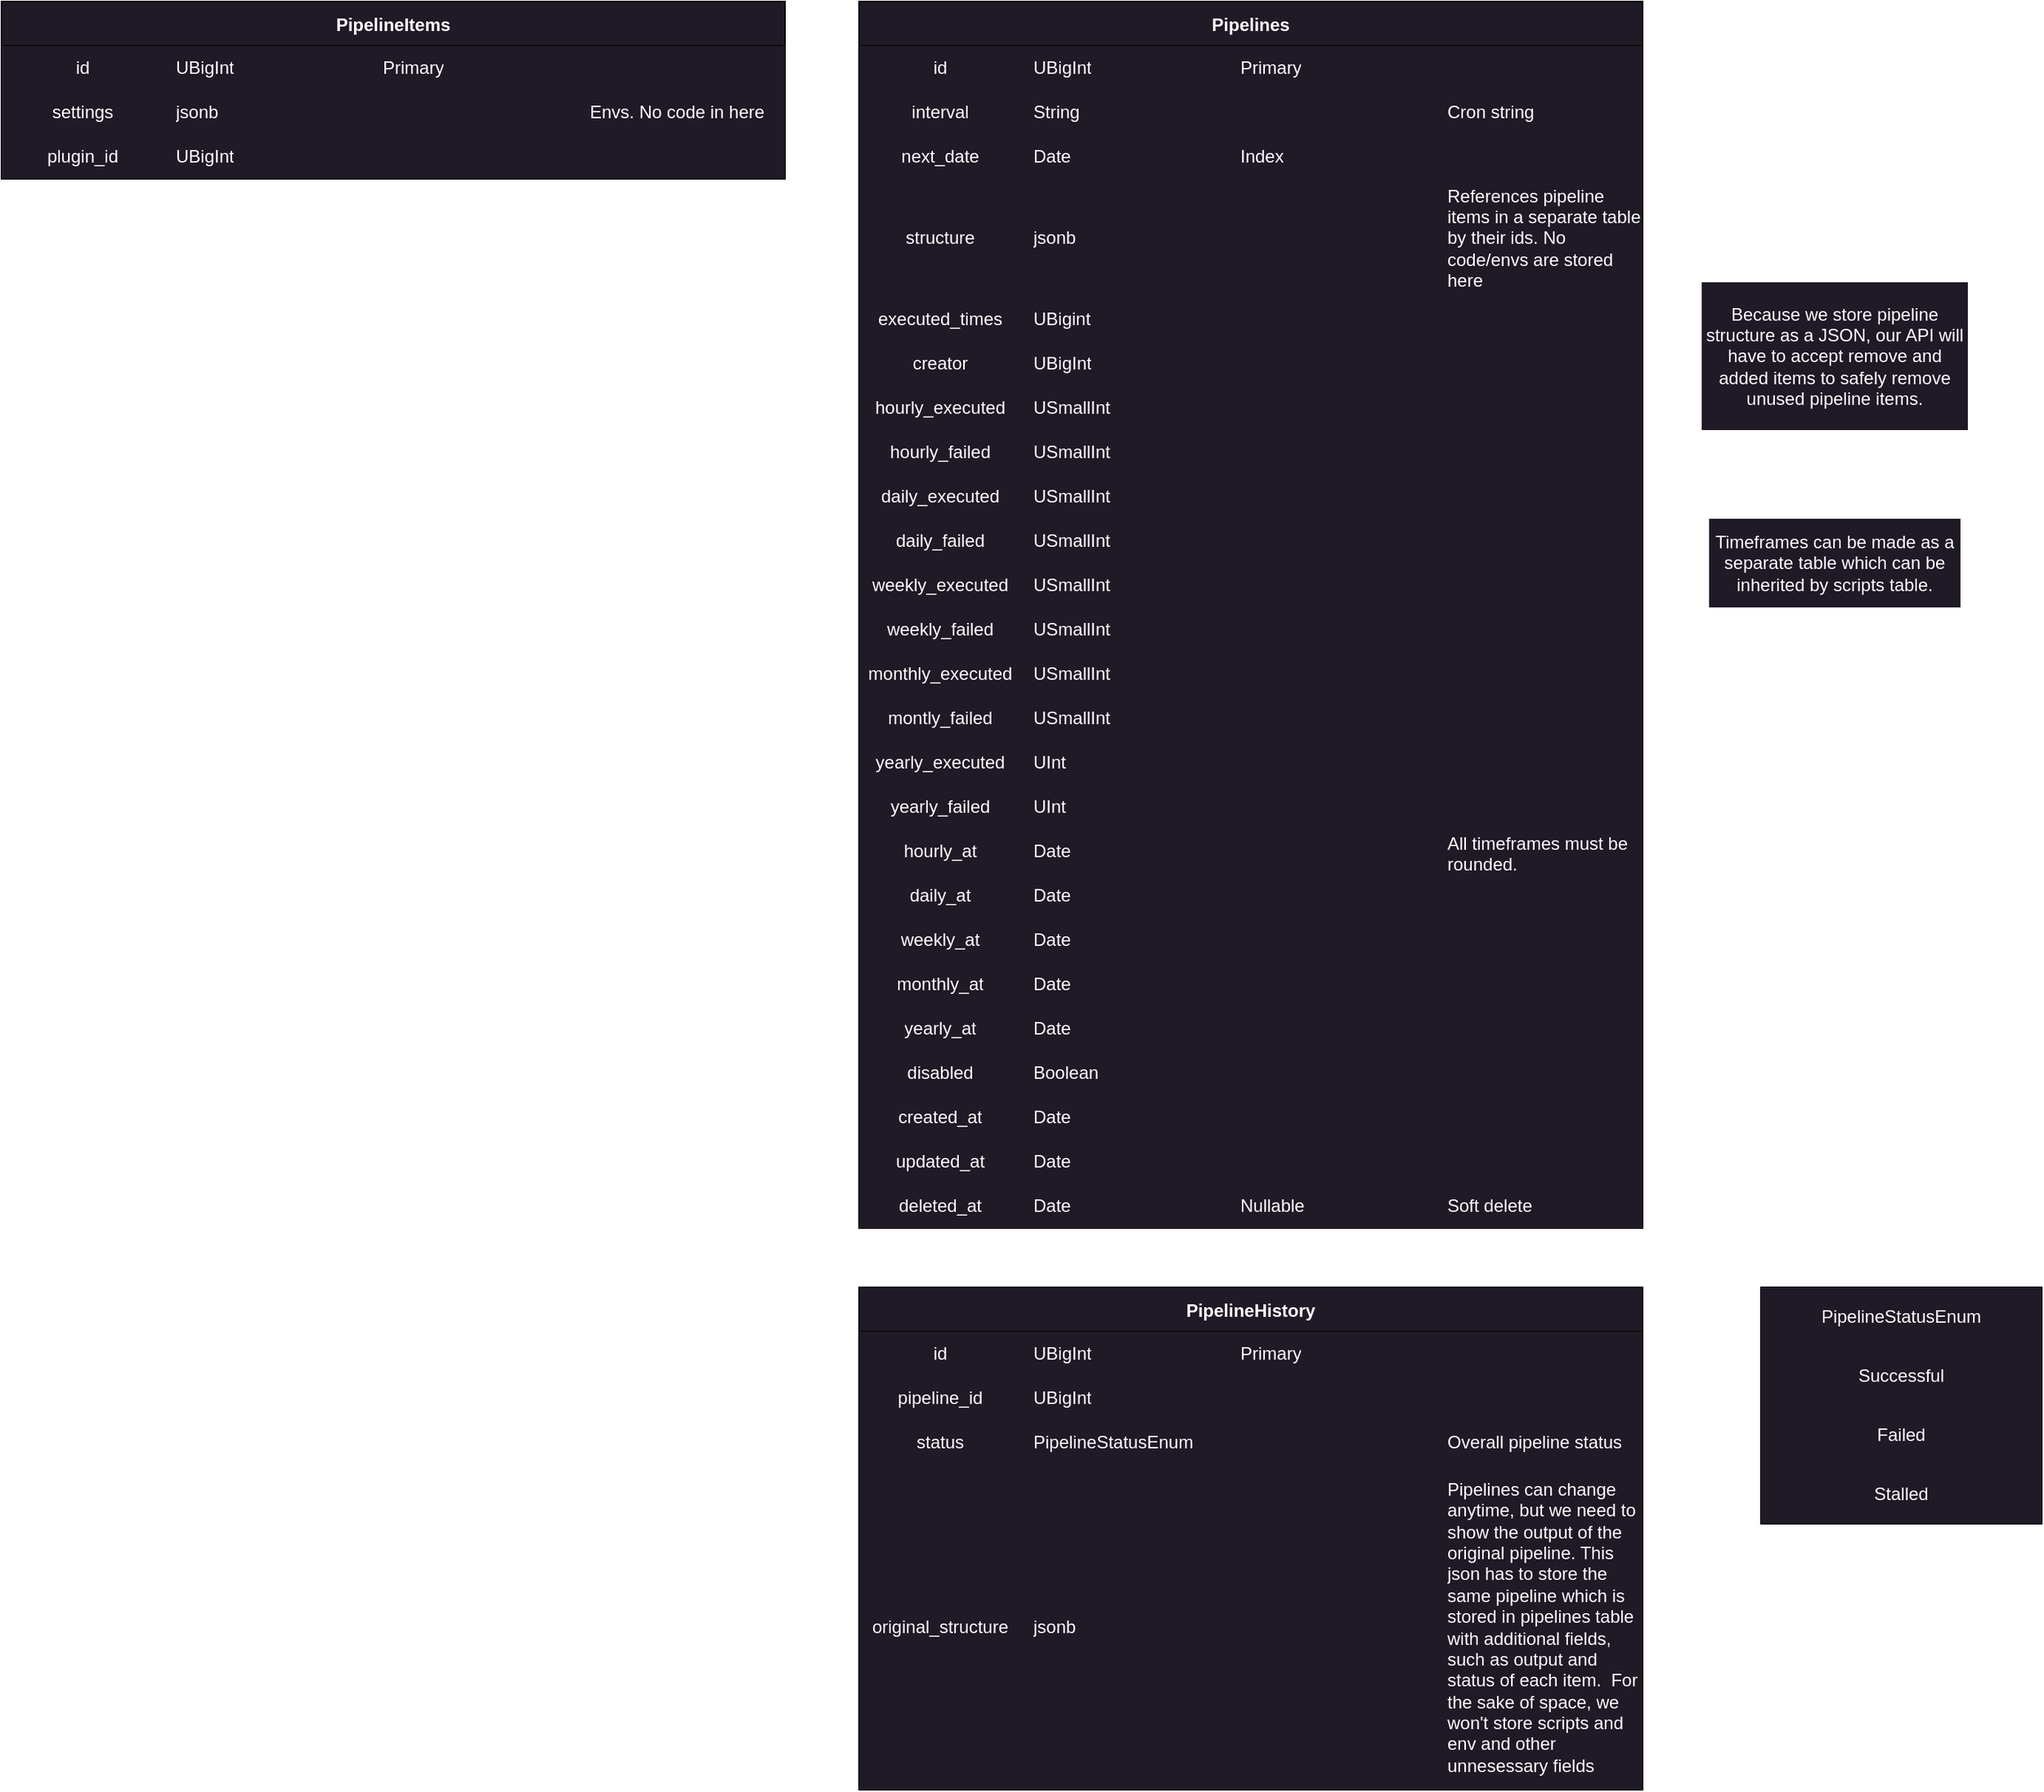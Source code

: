 <mxfile>
    <diagram id="gb0hGfb9DblNrFFPA9qU" name="Page-1">
        <mxGraphModel dx="5330" dy="6900" grid="1" gridSize="10" guides="1" tooltips="1" connect="1" arrows="1" fold="1" page="1" pageScale="1" pageWidth="850" pageHeight="1100" math="0" shadow="0">
            <root>
                <mxCell id="0"/>
                <mxCell id="1" parent="0"/>
                <mxCell id="153" value="Timeframes can be made as a separate table which can be inherited by scripts table." style="text;html=1;strokeColor=none;fillColor=#201A26;align=center;verticalAlign=middle;whiteSpace=wrap;rounded=0;fontColor=#FFFFFF;" parent="1" vertex="1">
                    <mxGeometry x="675" y="660" width="170" height="60" as="geometry"/>
                </mxCell>
                <mxCell id="202" value="Pipelines" style="shape=table;startSize=30;container=1;collapsible=0;childLayout=tableLayout;fixedRows=1;rowLines=0;fontStyle=1;fillColor=#201A26;fontColor=#FFFFFF;" parent="1" vertex="1">
                    <mxGeometry x="100" y="310" width="530" height="830" as="geometry"/>
                </mxCell>
                <mxCell id="203" value="" style="shape=tableRow;horizontal=0;startSize=0;swimlaneHead=0;swimlaneBody=0;top=0;left=0;bottom=0;right=0;collapsible=0;dropTarget=0;fillColor=#201A26;points=[[0,0.5],[1,0.5]];portConstraint=eastwest;fontColor=#FFFFFF;" parent="202" vertex="1">
                    <mxGeometry y="30" width="530" height="30" as="geometry"/>
                </mxCell>
                <mxCell id="204" value="id" style="shape=partialRectangle;html=1;whiteSpace=wrap;connectable=0;fillColor=#201A26;top=0;left=0;bottom=0;right=0;overflow=hidden;pointerEvents=1;fontColor=#FFFFFF;" parent="203" vertex="1">
                    <mxGeometry width="110" height="30" as="geometry">
                        <mxRectangle width="110" height="30" as="alternateBounds"/>
                    </mxGeometry>
                </mxCell>
                <mxCell id="205" value="UBigInt" style="shape=partialRectangle;html=1;whiteSpace=wrap;connectable=0;fillColor=#201A26;top=0;left=0;bottom=0;right=0;align=left;spacingLeft=6;overflow=hidden;fontColor=#FFFFFF;" parent="203" vertex="1">
                    <mxGeometry x="110" width="140" height="30" as="geometry">
                        <mxRectangle width="140" height="30" as="alternateBounds"/>
                    </mxGeometry>
                </mxCell>
                <mxCell id="206" value="Primary" style="shape=partialRectangle;html=1;whiteSpace=wrap;connectable=0;fillColor=#201A26;top=0;left=0;bottom=0;right=0;align=left;spacingLeft=6;overflow=hidden;fontColor=#FFFFFF;" parent="203" vertex="1">
                    <mxGeometry x="250" width="140" height="30" as="geometry">
                        <mxRectangle width="140" height="30" as="alternateBounds"/>
                    </mxGeometry>
                </mxCell>
                <mxCell id="207" style="shape=partialRectangle;html=1;whiteSpace=wrap;connectable=0;fillColor=#201A26;top=0;left=0;bottom=0;right=0;align=left;spacingLeft=6;overflow=hidden;fontColor=#FFFFFF;" parent="203" vertex="1">
                    <mxGeometry x="390" width="140" height="30" as="geometry">
                        <mxRectangle width="140" height="30" as="alternateBounds"/>
                    </mxGeometry>
                </mxCell>
                <mxCell id="218" style="shape=tableRow;horizontal=0;startSize=0;swimlaneHead=0;swimlaneBody=0;top=0;left=0;bottom=0;right=0;collapsible=0;dropTarget=0;fillColor=#201A26;points=[[0,0.5],[1,0.5]];portConstraint=eastwest;fontColor=#FFFFFF;" parent="202" vertex="1">
                    <mxGeometry y="60" width="530" height="30" as="geometry"/>
                </mxCell>
                <mxCell id="219" value="interval" style="shape=partialRectangle;html=1;whiteSpace=wrap;connectable=0;fillColor=#201A26;top=0;left=0;bottom=0;right=0;overflow=hidden;pointerEvents=1;fontColor=#FFFFFF;" parent="218" vertex="1">
                    <mxGeometry width="110" height="30" as="geometry">
                        <mxRectangle width="110" height="30" as="alternateBounds"/>
                    </mxGeometry>
                </mxCell>
                <mxCell id="220" value="String" style="shape=partialRectangle;html=1;whiteSpace=wrap;connectable=0;fillColor=#201A26;top=0;left=0;bottom=0;right=0;align=left;spacingLeft=6;overflow=hidden;fontColor=#FFFFFF;" parent="218" vertex="1">
                    <mxGeometry x="110" width="140" height="30" as="geometry">
                        <mxRectangle width="140" height="30" as="alternateBounds"/>
                    </mxGeometry>
                </mxCell>
                <mxCell id="221" style="shape=partialRectangle;html=1;whiteSpace=wrap;connectable=0;fillColor=#201A26;top=0;left=0;bottom=0;right=0;align=left;spacingLeft=6;overflow=hidden;fontColor=#FFFFFF;" parent="218" vertex="1">
                    <mxGeometry x="250" width="140" height="30" as="geometry">
                        <mxRectangle width="140" height="30" as="alternateBounds"/>
                    </mxGeometry>
                </mxCell>
                <mxCell id="222" value="Cron string" style="shape=partialRectangle;html=1;whiteSpace=wrap;connectable=0;fillColor=#201A26;top=0;left=0;bottom=0;right=0;align=left;spacingLeft=6;overflow=hidden;fontColor=#FFFFFF;" parent="218" vertex="1">
                    <mxGeometry x="390" width="140" height="30" as="geometry">
                        <mxRectangle width="140" height="30" as="alternateBounds"/>
                    </mxGeometry>
                </mxCell>
                <mxCell id="413" style="shape=tableRow;horizontal=0;startSize=0;swimlaneHead=0;swimlaneBody=0;top=0;left=0;bottom=0;right=0;collapsible=0;dropTarget=0;fillColor=#201A26;points=[[0,0.5],[1,0.5]];portConstraint=eastwest;fontColor=#FFFFFF;" parent="202" vertex="1">
                    <mxGeometry y="90" width="530" height="30" as="geometry"/>
                </mxCell>
                <mxCell id="414" value="next_date" style="shape=partialRectangle;html=1;whiteSpace=wrap;connectable=0;fillColor=#201A26;top=0;left=0;bottom=0;right=0;overflow=hidden;pointerEvents=1;fontColor=#FFFFFF;" parent="413" vertex="1">
                    <mxGeometry width="110" height="30" as="geometry">
                        <mxRectangle width="110" height="30" as="alternateBounds"/>
                    </mxGeometry>
                </mxCell>
                <mxCell id="415" value="Date" style="shape=partialRectangle;html=1;whiteSpace=wrap;connectable=0;fillColor=#201A26;top=0;left=0;bottom=0;right=0;align=left;spacingLeft=6;overflow=hidden;fontColor=#FFFFFF;" parent="413" vertex="1">
                    <mxGeometry x="110" width="140" height="30" as="geometry">
                        <mxRectangle width="140" height="30" as="alternateBounds"/>
                    </mxGeometry>
                </mxCell>
                <mxCell id="416" value="Index" style="shape=partialRectangle;html=1;whiteSpace=wrap;connectable=0;fillColor=#201A26;top=0;left=0;bottom=0;right=0;align=left;spacingLeft=6;overflow=hidden;fontColor=#FFFFFF;" parent="413" vertex="1">
                    <mxGeometry x="250" width="140" height="30" as="geometry">
                        <mxRectangle width="140" height="30" as="alternateBounds"/>
                    </mxGeometry>
                </mxCell>
                <mxCell id="417" style="shape=partialRectangle;html=1;whiteSpace=wrap;connectable=0;fillColor=#201A26;top=0;left=0;bottom=0;right=0;align=left;spacingLeft=6;overflow=hidden;fontColor=#FFFFFF;" parent="413" vertex="1">
                    <mxGeometry x="390" width="140" height="30" as="geometry">
                        <mxRectangle width="140" height="30" as="alternateBounds"/>
                    </mxGeometry>
                </mxCell>
                <mxCell id="356" style="shape=tableRow;horizontal=0;startSize=0;swimlaneHead=0;swimlaneBody=0;top=0;left=0;bottom=0;right=0;collapsible=0;dropTarget=0;fillColor=#201A26;points=[[0,0.5],[1,0.5]];portConstraint=eastwest;fontColor=#FFFFFF;" parent="202" vertex="1">
                    <mxGeometry y="120" width="530" height="80" as="geometry"/>
                </mxCell>
                <mxCell id="357" value="structure" style="shape=partialRectangle;html=1;whiteSpace=wrap;connectable=0;fillColor=#201A26;top=0;left=0;bottom=0;right=0;overflow=hidden;pointerEvents=1;fontColor=#FFFFFF;" parent="356" vertex="1">
                    <mxGeometry width="110" height="80" as="geometry">
                        <mxRectangle width="110" height="80" as="alternateBounds"/>
                    </mxGeometry>
                </mxCell>
                <mxCell id="358" value="jsonb" style="shape=partialRectangle;html=1;whiteSpace=wrap;connectable=0;fillColor=#201A26;top=0;left=0;bottom=0;right=0;align=left;spacingLeft=6;overflow=hidden;fontColor=#FFFFFF;" parent="356" vertex="1">
                    <mxGeometry x="110" width="140" height="80" as="geometry">
                        <mxRectangle width="140" height="80" as="alternateBounds"/>
                    </mxGeometry>
                </mxCell>
                <mxCell id="359" style="shape=partialRectangle;html=1;whiteSpace=wrap;connectable=0;fillColor=#201A26;top=0;left=0;bottom=0;right=0;align=left;spacingLeft=6;overflow=hidden;fontColor=#FFFFFF;" parent="356" vertex="1">
                    <mxGeometry x="250" width="140" height="80" as="geometry">
                        <mxRectangle width="140" height="80" as="alternateBounds"/>
                    </mxGeometry>
                </mxCell>
                <mxCell id="360" value="References pipeline items in a separate table by their ids. No code/envs are stored here" style="shape=partialRectangle;html=1;whiteSpace=wrap;connectable=0;fillColor=#201A26;top=0;left=0;bottom=0;right=0;align=left;spacingLeft=6;overflow=hidden;fontColor=#FFFFFF;" parent="356" vertex="1">
                    <mxGeometry x="390" width="140" height="80" as="geometry">
                        <mxRectangle width="140" height="80" as="alternateBounds"/>
                    </mxGeometry>
                </mxCell>
                <mxCell id="223" style="shape=tableRow;horizontal=0;startSize=0;swimlaneHead=0;swimlaneBody=0;top=0;left=0;bottom=0;right=0;collapsible=0;dropTarget=0;fillColor=#201A26;points=[[0,0.5],[1,0.5]];portConstraint=eastwest;fontColor=#FFFFFF;" parent="202" vertex="1">
                    <mxGeometry y="200" width="530" height="30" as="geometry"/>
                </mxCell>
                <mxCell id="224" value="executed_times" style="shape=partialRectangle;html=1;whiteSpace=wrap;connectable=0;fillColor=#201A26;top=0;left=0;bottom=0;right=0;overflow=hidden;pointerEvents=1;fontColor=#FFFFFF;" parent="223" vertex="1">
                    <mxGeometry width="110" height="30" as="geometry">
                        <mxRectangle width="110" height="30" as="alternateBounds"/>
                    </mxGeometry>
                </mxCell>
                <mxCell id="225" value="UBigint" style="shape=partialRectangle;html=1;whiteSpace=wrap;connectable=0;fillColor=#201A26;top=0;left=0;bottom=0;right=0;align=left;spacingLeft=6;overflow=hidden;fontColor=#FFFFFF;" parent="223" vertex="1">
                    <mxGeometry x="110" width="140" height="30" as="geometry">
                        <mxRectangle width="140" height="30" as="alternateBounds"/>
                    </mxGeometry>
                </mxCell>
                <mxCell id="226" style="shape=partialRectangle;html=1;whiteSpace=wrap;connectable=0;fillColor=#201A26;top=0;left=0;bottom=0;right=0;align=left;spacingLeft=6;overflow=hidden;fontColor=#FFFFFF;" parent="223" vertex="1">
                    <mxGeometry x="250" width="140" height="30" as="geometry">
                        <mxRectangle width="140" height="30" as="alternateBounds"/>
                    </mxGeometry>
                </mxCell>
                <mxCell id="227" style="shape=partialRectangle;html=1;whiteSpace=wrap;connectable=0;fillColor=#201A26;top=0;left=0;bottom=0;right=0;align=left;spacingLeft=6;overflow=hidden;fontColor=#FFFFFF;" parent="223" vertex="1">
                    <mxGeometry x="390" width="140" height="30" as="geometry">
                        <mxRectangle width="140" height="30" as="alternateBounds"/>
                    </mxGeometry>
                </mxCell>
                <mxCell id="228" style="shape=tableRow;horizontal=0;startSize=0;swimlaneHead=0;swimlaneBody=0;top=0;left=0;bottom=0;right=0;collapsible=0;dropTarget=0;fillColor=#201A26;points=[[0,0.5],[1,0.5]];portConstraint=eastwest;fontColor=#FFFFFF;" parent="202" vertex="1">
                    <mxGeometry y="230" width="530" height="30" as="geometry"/>
                </mxCell>
                <mxCell id="229" value="creator" style="shape=partialRectangle;html=1;whiteSpace=wrap;connectable=0;fillColor=#201A26;top=0;left=0;bottom=0;right=0;overflow=hidden;pointerEvents=1;fontColor=#FFFFFF;" parent="228" vertex="1">
                    <mxGeometry width="110" height="30" as="geometry">
                        <mxRectangle width="110" height="30" as="alternateBounds"/>
                    </mxGeometry>
                </mxCell>
                <mxCell id="230" value="UBigInt" style="shape=partialRectangle;html=1;whiteSpace=wrap;connectable=0;fillColor=#201A26;top=0;left=0;bottom=0;right=0;align=left;spacingLeft=6;overflow=hidden;fontColor=#FFFFFF;" parent="228" vertex="1">
                    <mxGeometry x="110" width="140" height="30" as="geometry">
                        <mxRectangle width="140" height="30" as="alternateBounds"/>
                    </mxGeometry>
                </mxCell>
                <mxCell id="231" style="shape=partialRectangle;html=1;whiteSpace=wrap;connectable=0;fillColor=#201A26;top=0;left=0;bottom=0;right=0;align=left;spacingLeft=6;overflow=hidden;fontColor=#FFFFFF;" parent="228" vertex="1">
                    <mxGeometry x="250" width="140" height="30" as="geometry">
                        <mxRectangle width="140" height="30" as="alternateBounds"/>
                    </mxGeometry>
                </mxCell>
                <mxCell id="232" style="shape=partialRectangle;html=1;whiteSpace=wrap;connectable=0;fillColor=#201A26;top=0;left=0;bottom=0;right=0;align=left;spacingLeft=6;overflow=hidden;fontColor=#FFFFFF;" parent="228" vertex="1">
                    <mxGeometry x="390" width="140" height="30" as="geometry">
                        <mxRectangle width="140" height="30" as="alternateBounds"/>
                    </mxGeometry>
                </mxCell>
                <mxCell id="238" style="shape=tableRow;horizontal=0;startSize=0;swimlaneHead=0;swimlaneBody=0;top=0;left=0;bottom=0;right=0;collapsible=0;dropTarget=0;fillColor=#201A26;points=[[0,0.5],[1,0.5]];portConstraint=eastwest;fontColor=#FFFFFF;" parent="202" vertex="1">
                    <mxGeometry y="260" width="530" height="30" as="geometry"/>
                </mxCell>
                <mxCell id="239" value="hourly_executed" style="shape=partialRectangle;html=1;whiteSpace=wrap;connectable=0;fillColor=#201A26;top=0;left=0;bottom=0;right=0;overflow=hidden;pointerEvents=1;fontColor=#FFFFFF;" parent="238" vertex="1">
                    <mxGeometry width="110" height="30" as="geometry">
                        <mxRectangle width="110" height="30" as="alternateBounds"/>
                    </mxGeometry>
                </mxCell>
                <mxCell id="240" value="USmallInt" style="shape=partialRectangle;html=1;whiteSpace=wrap;connectable=0;fillColor=#201A26;top=0;left=0;bottom=0;right=0;align=left;spacingLeft=6;overflow=hidden;fontColor=#FFFFFF;" parent="238" vertex="1">
                    <mxGeometry x="110" width="140" height="30" as="geometry">
                        <mxRectangle width="140" height="30" as="alternateBounds"/>
                    </mxGeometry>
                </mxCell>
                <mxCell id="241" style="shape=partialRectangle;html=1;whiteSpace=wrap;connectable=0;fillColor=#201A26;top=0;left=0;bottom=0;right=0;align=left;spacingLeft=6;overflow=hidden;fontColor=#FFFFFF;" parent="238" vertex="1">
                    <mxGeometry x="250" width="140" height="30" as="geometry">
                        <mxRectangle width="140" height="30" as="alternateBounds"/>
                    </mxGeometry>
                </mxCell>
                <mxCell id="242" value="" style="shape=partialRectangle;html=1;whiteSpace=wrap;connectable=0;fillColor=#201A26;top=0;left=0;bottom=0;right=0;align=left;spacingLeft=6;overflow=hidden;fontColor=#FFFFFF;" parent="238" vertex="1">
                    <mxGeometry x="390" width="140" height="30" as="geometry">
                        <mxRectangle width="140" height="30" as="alternateBounds"/>
                    </mxGeometry>
                </mxCell>
                <mxCell id="243" style="shape=tableRow;horizontal=0;startSize=0;swimlaneHead=0;swimlaneBody=0;top=0;left=0;bottom=0;right=0;collapsible=0;dropTarget=0;fillColor=#201A26;points=[[0,0.5],[1,0.5]];portConstraint=eastwest;fontColor=#FFFFFF;" parent="202" vertex="1">
                    <mxGeometry y="290" width="530" height="30" as="geometry"/>
                </mxCell>
                <mxCell id="244" value="hourly_failed" style="shape=partialRectangle;html=1;whiteSpace=wrap;connectable=0;fillColor=#201A26;top=0;left=0;bottom=0;right=0;overflow=hidden;pointerEvents=1;fontColor=#FFFFFF;" parent="243" vertex="1">
                    <mxGeometry width="110" height="30" as="geometry">
                        <mxRectangle width="110" height="30" as="alternateBounds"/>
                    </mxGeometry>
                </mxCell>
                <mxCell id="245" value="USmallInt" style="shape=partialRectangle;html=1;whiteSpace=wrap;connectable=0;fillColor=#201A26;top=0;left=0;bottom=0;right=0;align=left;spacingLeft=6;overflow=hidden;fontColor=#FFFFFF;" parent="243" vertex="1">
                    <mxGeometry x="110" width="140" height="30" as="geometry">
                        <mxRectangle width="140" height="30" as="alternateBounds"/>
                    </mxGeometry>
                </mxCell>
                <mxCell id="246" style="shape=partialRectangle;html=1;whiteSpace=wrap;connectable=0;fillColor=#201A26;top=0;left=0;bottom=0;right=0;align=left;spacingLeft=6;overflow=hidden;fontColor=#FFFFFF;" parent="243" vertex="1">
                    <mxGeometry x="250" width="140" height="30" as="geometry">
                        <mxRectangle width="140" height="30" as="alternateBounds"/>
                    </mxGeometry>
                </mxCell>
                <mxCell id="247" style="shape=partialRectangle;html=1;whiteSpace=wrap;connectable=0;fillColor=#201A26;top=0;left=0;bottom=0;right=0;align=left;spacingLeft=6;overflow=hidden;fontColor=#FFFFFF;" parent="243" vertex="1">
                    <mxGeometry x="390" width="140" height="30" as="geometry">
                        <mxRectangle width="140" height="30" as="alternateBounds"/>
                    </mxGeometry>
                </mxCell>
                <mxCell id="248" style="shape=tableRow;horizontal=0;startSize=0;swimlaneHead=0;swimlaneBody=0;top=0;left=0;bottom=0;right=0;collapsible=0;dropTarget=0;fillColor=#201A26;points=[[0,0.5],[1,0.5]];portConstraint=eastwest;fontColor=#FFFFFF;" parent="202" vertex="1">
                    <mxGeometry y="320" width="530" height="30" as="geometry"/>
                </mxCell>
                <mxCell id="249" value="daily_executed" style="shape=partialRectangle;html=1;whiteSpace=wrap;connectable=0;fillColor=#201A26;top=0;left=0;bottom=0;right=0;overflow=hidden;pointerEvents=1;fontColor=#FFFFFF;" parent="248" vertex="1">
                    <mxGeometry width="110" height="30" as="geometry">
                        <mxRectangle width="110" height="30" as="alternateBounds"/>
                    </mxGeometry>
                </mxCell>
                <mxCell id="250" value="USmallInt" style="shape=partialRectangle;html=1;whiteSpace=wrap;connectable=0;fillColor=#201A26;top=0;left=0;bottom=0;right=0;align=left;spacingLeft=6;overflow=hidden;fontColor=#FFFFFF;" parent="248" vertex="1">
                    <mxGeometry x="110" width="140" height="30" as="geometry">
                        <mxRectangle width="140" height="30" as="alternateBounds"/>
                    </mxGeometry>
                </mxCell>
                <mxCell id="251" style="shape=partialRectangle;html=1;whiteSpace=wrap;connectable=0;fillColor=#201A26;top=0;left=0;bottom=0;right=0;align=left;spacingLeft=6;overflow=hidden;fontColor=#FFFFFF;" parent="248" vertex="1">
                    <mxGeometry x="250" width="140" height="30" as="geometry">
                        <mxRectangle width="140" height="30" as="alternateBounds"/>
                    </mxGeometry>
                </mxCell>
                <mxCell id="252" style="shape=partialRectangle;html=1;whiteSpace=wrap;connectable=0;fillColor=#201A26;top=0;left=0;bottom=0;right=0;align=left;spacingLeft=6;overflow=hidden;fontColor=#FFFFFF;" parent="248" vertex="1">
                    <mxGeometry x="390" width="140" height="30" as="geometry">
                        <mxRectangle width="140" height="30" as="alternateBounds"/>
                    </mxGeometry>
                </mxCell>
                <mxCell id="253" style="shape=tableRow;horizontal=0;startSize=0;swimlaneHead=0;swimlaneBody=0;top=0;left=0;bottom=0;right=0;collapsible=0;dropTarget=0;fillColor=#201A26;points=[[0,0.5],[1,0.5]];portConstraint=eastwest;fontColor=#FFFFFF;" parent="202" vertex="1">
                    <mxGeometry y="350" width="530" height="30" as="geometry"/>
                </mxCell>
                <mxCell id="254" value="daily_failed" style="shape=partialRectangle;html=1;whiteSpace=wrap;connectable=0;fillColor=#201A26;top=0;left=0;bottom=0;right=0;overflow=hidden;pointerEvents=1;fontColor=#FFFFFF;" parent="253" vertex="1">
                    <mxGeometry width="110" height="30" as="geometry">
                        <mxRectangle width="110" height="30" as="alternateBounds"/>
                    </mxGeometry>
                </mxCell>
                <mxCell id="255" value="USmallInt" style="shape=partialRectangle;html=1;whiteSpace=wrap;connectable=0;fillColor=#201A26;top=0;left=0;bottom=0;right=0;align=left;spacingLeft=6;overflow=hidden;fontColor=#FFFFFF;" parent="253" vertex="1">
                    <mxGeometry x="110" width="140" height="30" as="geometry">
                        <mxRectangle width="140" height="30" as="alternateBounds"/>
                    </mxGeometry>
                </mxCell>
                <mxCell id="256" style="shape=partialRectangle;html=1;whiteSpace=wrap;connectable=0;fillColor=#201A26;top=0;left=0;bottom=0;right=0;align=left;spacingLeft=6;overflow=hidden;fontColor=#FFFFFF;" parent="253" vertex="1">
                    <mxGeometry x="250" width="140" height="30" as="geometry">
                        <mxRectangle width="140" height="30" as="alternateBounds"/>
                    </mxGeometry>
                </mxCell>
                <mxCell id="257" style="shape=partialRectangle;html=1;whiteSpace=wrap;connectable=0;fillColor=#201A26;top=0;left=0;bottom=0;right=0;align=left;spacingLeft=6;overflow=hidden;fontColor=#FFFFFF;" parent="253" vertex="1">
                    <mxGeometry x="390" width="140" height="30" as="geometry">
                        <mxRectangle width="140" height="30" as="alternateBounds"/>
                    </mxGeometry>
                </mxCell>
                <mxCell id="258" style="shape=tableRow;horizontal=0;startSize=0;swimlaneHead=0;swimlaneBody=0;top=0;left=0;bottom=0;right=0;collapsible=0;dropTarget=0;fillColor=#201A26;points=[[0,0.5],[1,0.5]];portConstraint=eastwest;fontColor=#FFFFFF;" parent="202" vertex="1">
                    <mxGeometry y="380" width="530" height="30" as="geometry"/>
                </mxCell>
                <mxCell id="259" value="weekly_executed" style="shape=partialRectangle;html=1;whiteSpace=wrap;connectable=0;fillColor=#201A26;top=0;left=0;bottom=0;right=0;overflow=hidden;pointerEvents=1;fontColor=#FFFFFF;" parent="258" vertex="1">
                    <mxGeometry width="110" height="30" as="geometry">
                        <mxRectangle width="110" height="30" as="alternateBounds"/>
                    </mxGeometry>
                </mxCell>
                <mxCell id="260" value="USmallInt" style="shape=partialRectangle;html=1;whiteSpace=wrap;connectable=0;fillColor=#201A26;top=0;left=0;bottom=0;right=0;align=left;spacingLeft=6;overflow=hidden;fontColor=#FFFFFF;" parent="258" vertex="1">
                    <mxGeometry x="110" width="140" height="30" as="geometry">
                        <mxRectangle width="140" height="30" as="alternateBounds"/>
                    </mxGeometry>
                </mxCell>
                <mxCell id="261" style="shape=partialRectangle;html=1;whiteSpace=wrap;connectable=0;fillColor=#201A26;top=0;left=0;bottom=0;right=0;align=left;spacingLeft=6;overflow=hidden;fontColor=#FFFFFF;" parent="258" vertex="1">
                    <mxGeometry x="250" width="140" height="30" as="geometry">
                        <mxRectangle width="140" height="30" as="alternateBounds"/>
                    </mxGeometry>
                </mxCell>
                <mxCell id="262" style="shape=partialRectangle;html=1;whiteSpace=wrap;connectable=0;fillColor=#201A26;top=0;left=0;bottom=0;right=0;align=left;spacingLeft=6;overflow=hidden;fontColor=#FFFFFF;" parent="258" vertex="1">
                    <mxGeometry x="390" width="140" height="30" as="geometry">
                        <mxRectangle width="140" height="30" as="alternateBounds"/>
                    </mxGeometry>
                </mxCell>
                <mxCell id="263" style="shape=tableRow;horizontal=0;startSize=0;swimlaneHead=0;swimlaneBody=0;top=0;left=0;bottom=0;right=0;collapsible=0;dropTarget=0;fillColor=#201A26;points=[[0,0.5],[1,0.5]];portConstraint=eastwest;fontColor=#FFFFFF;" parent="202" vertex="1">
                    <mxGeometry y="410" width="530" height="30" as="geometry"/>
                </mxCell>
                <mxCell id="264" value="weekly_failed" style="shape=partialRectangle;html=1;whiteSpace=wrap;connectable=0;fillColor=#201A26;top=0;left=0;bottom=0;right=0;overflow=hidden;pointerEvents=1;fontColor=#FFFFFF;" parent="263" vertex="1">
                    <mxGeometry width="110" height="30" as="geometry">
                        <mxRectangle width="110" height="30" as="alternateBounds"/>
                    </mxGeometry>
                </mxCell>
                <mxCell id="265" value="USmallInt" style="shape=partialRectangle;html=1;whiteSpace=wrap;connectable=0;fillColor=#201A26;top=0;left=0;bottom=0;right=0;align=left;spacingLeft=6;overflow=hidden;fontColor=#FFFFFF;" parent="263" vertex="1">
                    <mxGeometry x="110" width="140" height="30" as="geometry">
                        <mxRectangle width="140" height="30" as="alternateBounds"/>
                    </mxGeometry>
                </mxCell>
                <mxCell id="266" style="shape=partialRectangle;html=1;whiteSpace=wrap;connectable=0;fillColor=#201A26;top=0;left=0;bottom=0;right=0;align=left;spacingLeft=6;overflow=hidden;fontColor=#FFFFFF;" parent="263" vertex="1">
                    <mxGeometry x="250" width="140" height="30" as="geometry">
                        <mxRectangle width="140" height="30" as="alternateBounds"/>
                    </mxGeometry>
                </mxCell>
                <mxCell id="267" style="shape=partialRectangle;html=1;whiteSpace=wrap;connectable=0;fillColor=#201A26;top=0;left=0;bottom=0;right=0;align=left;spacingLeft=6;overflow=hidden;fontColor=#FFFFFF;" parent="263" vertex="1">
                    <mxGeometry x="390" width="140" height="30" as="geometry">
                        <mxRectangle width="140" height="30" as="alternateBounds"/>
                    </mxGeometry>
                </mxCell>
                <mxCell id="268" style="shape=tableRow;horizontal=0;startSize=0;swimlaneHead=0;swimlaneBody=0;top=0;left=0;bottom=0;right=0;collapsible=0;dropTarget=0;fillColor=#201A26;points=[[0,0.5],[1,0.5]];portConstraint=eastwest;fontColor=#FFFFFF;" parent="202" vertex="1">
                    <mxGeometry y="440" width="530" height="30" as="geometry"/>
                </mxCell>
                <mxCell id="269" value="monthly_executed" style="shape=partialRectangle;html=1;whiteSpace=wrap;connectable=0;fillColor=#201A26;top=0;left=0;bottom=0;right=0;overflow=hidden;pointerEvents=1;fontColor=#FFFFFF;" parent="268" vertex="1">
                    <mxGeometry width="110" height="30" as="geometry">
                        <mxRectangle width="110" height="30" as="alternateBounds"/>
                    </mxGeometry>
                </mxCell>
                <mxCell id="270" value="USmallInt" style="shape=partialRectangle;html=1;whiteSpace=wrap;connectable=0;fillColor=#201A26;top=0;left=0;bottom=0;right=0;align=left;spacingLeft=6;overflow=hidden;fontColor=#FFFFFF;" parent="268" vertex="1">
                    <mxGeometry x="110" width="140" height="30" as="geometry">
                        <mxRectangle width="140" height="30" as="alternateBounds"/>
                    </mxGeometry>
                </mxCell>
                <mxCell id="271" style="shape=partialRectangle;html=1;whiteSpace=wrap;connectable=0;fillColor=#201A26;top=0;left=0;bottom=0;right=0;align=left;spacingLeft=6;overflow=hidden;fontColor=#FFFFFF;" parent="268" vertex="1">
                    <mxGeometry x="250" width="140" height="30" as="geometry">
                        <mxRectangle width="140" height="30" as="alternateBounds"/>
                    </mxGeometry>
                </mxCell>
                <mxCell id="272" style="shape=partialRectangle;html=1;whiteSpace=wrap;connectable=0;fillColor=#201A26;top=0;left=0;bottom=0;right=0;align=left;spacingLeft=6;overflow=hidden;fontColor=#FFFFFF;" parent="268" vertex="1">
                    <mxGeometry x="390" width="140" height="30" as="geometry">
                        <mxRectangle width="140" height="30" as="alternateBounds"/>
                    </mxGeometry>
                </mxCell>
                <mxCell id="273" style="shape=tableRow;horizontal=0;startSize=0;swimlaneHead=0;swimlaneBody=0;top=0;left=0;bottom=0;right=0;collapsible=0;dropTarget=0;fillColor=#201A26;points=[[0,0.5],[1,0.5]];portConstraint=eastwest;fontColor=#FFFFFF;" parent="202" vertex="1">
                    <mxGeometry y="470" width="530" height="30" as="geometry"/>
                </mxCell>
                <mxCell id="274" value="montly_failed" style="shape=partialRectangle;html=1;whiteSpace=wrap;connectable=0;fillColor=#201A26;top=0;left=0;bottom=0;right=0;overflow=hidden;pointerEvents=1;fontColor=#FFFFFF;" parent="273" vertex="1">
                    <mxGeometry width="110" height="30" as="geometry">
                        <mxRectangle width="110" height="30" as="alternateBounds"/>
                    </mxGeometry>
                </mxCell>
                <mxCell id="275" value="USmallInt" style="shape=partialRectangle;html=1;whiteSpace=wrap;connectable=0;fillColor=#201A26;top=0;left=0;bottom=0;right=0;align=left;spacingLeft=6;overflow=hidden;fontColor=#FFFFFF;" parent="273" vertex="1">
                    <mxGeometry x="110" width="140" height="30" as="geometry">
                        <mxRectangle width="140" height="30" as="alternateBounds"/>
                    </mxGeometry>
                </mxCell>
                <mxCell id="276" style="shape=partialRectangle;html=1;whiteSpace=wrap;connectable=0;fillColor=#201A26;top=0;left=0;bottom=0;right=0;align=left;spacingLeft=6;overflow=hidden;fontColor=#FFFFFF;" parent="273" vertex="1">
                    <mxGeometry x="250" width="140" height="30" as="geometry">
                        <mxRectangle width="140" height="30" as="alternateBounds"/>
                    </mxGeometry>
                </mxCell>
                <mxCell id="277" style="shape=partialRectangle;html=1;whiteSpace=wrap;connectable=0;fillColor=#201A26;top=0;left=0;bottom=0;right=0;align=left;spacingLeft=6;overflow=hidden;fontColor=#FFFFFF;" parent="273" vertex="1">
                    <mxGeometry x="390" width="140" height="30" as="geometry">
                        <mxRectangle width="140" height="30" as="alternateBounds"/>
                    </mxGeometry>
                </mxCell>
                <mxCell id="278" style="shape=tableRow;horizontal=0;startSize=0;swimlaneHead=0;swimlaneBody=0;top=0;left=0;bottom=0;right=0;collapsible=0;dropTarget=0;fillColor=#201A26;points=[[0,0.5],[1,0.5]];portConstraint=eastwest;fontColor=#FFFFFF;" parent="202" vertex="1">
                    <mxGeometry y="500" width="530" height="30" as="geometry"/>
                </mxCell>
                <mxCell id="279" value="yearly_executed" style="shape=partialRectangle;html=1;whiteSpace=wrap;connectable=0;fillColor=#201A26;top=0;left=0;bottom=0;right=0;overflow=hidden;pointerEvents=1;fontColor=#FFFFFF;" parent="278" vertex="1">
                    <mxGeometry width="110" height="30" as="geometry">
                        <mxRectangle width="110" height="30" as="alternateBounds"/>
                    </mxGeometry>
                </mxCell>
                <mxCell id="280" value="UInt" style="shape=partialRectangle;html=1;whiteSpace=wrap;connectable=0;fillColor=#201A26;top=0;left=0;bottom=0;right=0;align=left;spacingLeft=6;overflow=hidden;fontColor=#FFFFFF;" parent="278" vertex="1">
                    <mxGeometry x="110" width="140" height="30" as="geometry">
                        <mxRectangle width="140" height="30" as="alternateBounds"/>
                    </mxGeometry>
                </mxCell>
                <mxCell id="281" style="shape=partialRectangle;html=1;whiteSpace=wrap;connectable=0;fillColor=#201A26;top=0;left=0;bottom=0;right=0;align=left;spacingLeft=6;overflow=hidden;fontColor=#FFFFFF;" parent="278" vertex="1">
                    <mxGeometry x="250" width="140" height="30" as="geometry">
                        <mxRectangle width="140" height="30" as="alternateBounds"/>
                    </mxGeometry>
                </mxCell>
                <mxCell id="282" style="shape=partialRectangle;html=1;whiteSpace=wrap;connectable=0;fillColor=#201A26;top=0;left=0;bottom=0;right=0;align=left;spacingLeft=6;overflow=hidden;fontColor=#FFFFFF;" parent="278" vertex="1">
                    <mxGeometry x="390" width="140" height="30" as="geometry">
                        <mxRectangle width="140" height="30" as="alternateBounds"/>
                    </mxGeometry>
                </mxCell>
                <mxCell id="283" style="shape=tableRow;horizontal=0;startSize=0;swimlaneHead=0;swimlaneBody=0;top=0;left=0;bottom=0;right=0;collapsible=0;dropTarget=0;fillColor=#201A26;points=[[0,0.5],[1,0.5]];portConstraint=eastwest;fontColor=#FFFFFF;" parent="202" vertex="1">
                    <mxGeometry y="530" width="530" height="30" as="geometry"/>
                </mxCell>
                <mxCell id="284" value="yearly_failed" style="shape=partialRectangle;html=1;whiteSpace=wrap;connectable=0;fillColor=#201A26;top=0;left=0;bottom=0;right=0;overflow=hidden;pointerEvents=1;fontColor=#FFFFFF;" parent="283" vertex="1">
                    <mxGeometry width="110" height="30" as="geometry">
                        <mxRectangle width="110" height="30" as="alternateBounds"/>
                    </mxGeometry>
                </mxCell>
                <mxCell id="285" value="UInt" style="shape=partialRectangle;html=1;whiteSpace=wrap;connectable=0;fillColor=#201A26;top=0;left=0;bottom=0;right=0;align=left;spacingLeft=6;overflow=hidden;fontColor=#FFFFFF;" parent="283" vertex="1">
                    <mxGeometry x="110" width="140" height="30" as="geometry">
                        <mxRectangle width="140" height="30" as="alternateBounds"/>
                    </mxGeometry>
                </mxCell>
                <mxCell id="286" style="shape=partialRectangle;html=1;whiteSpace=wrap;connectable=0;fillColor=#201A26;top=0;left=0;bottom=0;right=0;align=left;spacingLeft=6;overflow=hidden;fontColor=#FFFFFF;" parent="283" vertex="1">
                    <mxGeometry x="250" width="140" height="30" as="geometry">
                        <mxRectangle width="140" height="30" as="alternateBounds"/>
                    </mxGeometry>
                </mxCell>
                <mxCell id="287" style="shape=partialRectangle;html=1;whiteSpace=wrap;connectable=0;fillColor=#201A26;top=0;left=0;bottom=0;right=0;align=left;spacingLeft=6;overflow=hidden;fontColor=#FFFFFF;" parent="283" vertex="1">
                    <mxGeometry x="390" width="140" height="30" as="geometry">
                        <mxRectangle width="140" height="30" as="alternateBounds"/>
                    </mxGeometry>
                </mxCell>
                <mxCell id="288" style="shape=tableRow;horizontal=0;startSize=0;swimlaneHead=0;swimlaneBody=0;top=0;left=0;bottom=0;right=0;collapsible=0;dropTarget=0;fillColor=#201A26;points=[[0,0.5],[1,0.5]];portConstraint=eastwest;fontColor=#FFFFFF;" parent="202" vertex="1">
                    <mxGeometry y="560" width="530" height="30" as="geometry"/>
                </mxCell>
                <mxCell id="289" value="hourly_at" style="shape=partialRectangle;html=1;whiteSpace=wrap;connectable=0;fillColor=#201A26;top=0;left=0;bottom=0;right=0;overflow=hidden;pointerEvents=1;fontColor=#FFFFFF;" parent="288" vertex="1">
                    <mxGeometry width="110" height="30" as="geometry">
                        <mxRectangle width="110" height="30" as="alternateBounds"/>
                    </mxGeometry>
                </mxCell>
                <mxCell id="290" value="Date" style="shape=partialRectangle;html=1;whiteSpace=wrap;connectable=0;fillColor=#201A26;top=0;left=0;bottom=0;right=0;align=left;spacingLeft=6;overflow=hidden;fontColor=#FFFFFF;" parent="288" vertex="1">
                    <mxGeometry x="110" width="140" height="30" as="geometry">
                        <mxRectangle width="140" height="30" as="alternateBounds"/>
                    </mxGeometry>
                </mxCell>
                <mxCell id="291" style="shape=partialRectangle;html=1;whiteSpace=wrap;connectable=0;fillColor=#201A26;top=0;left=0;bottom=0;right=0;align=left;spacingLeft=6;overflow=hidden;fontColor=#FFFFFF;" parent="288" vertex="1">
                    <mxGeometry x="250" width="140" height="30" as="geometry">
                        <mxRectangle width="140" height="30" as="alternateBounds"/>
                    </mxGeometry>
                </mxCell>
                <mxCell id="292" value="All timeframes must be rounded." style="shape=partialRectangle;html=1;whiteSpace=wrap;connectable=0;fillColor=#201A26;top=0;left=0;bottom=0;right=0;align=left;spacingLeft=6;overflow=hidden;fontColor=#FFFFFF;" parent="288" vertex="1">
                    <mxGeometry x="390" width="140" height="30" as="geometry">
                        <mxRectangle width="140" height="30" as="alternateBounds"/>
                    </mxGeometry>
                </mxCell>
                <mxCell id="293" style="shape=tableRow;horizontal=0;startSize=0;swimlaneHead=0;swimlaneBody=0;top=0;left=0;bottom=0;right=0;collapsible=0;dropTarget=0;fillColor=#201A26;points=[[0,0.5],[1,0.5]];portConstraint=eastwest;fontColor=#FFFFFF;" parent="202" vertex="1">
                    <mxGeometry y="590" width="530" height="30" as="geometry"/>
                </mxCell>
                <mxCell id="294" value="daily_at" style="shape=partialRectangle;html=1;whiteSpace=wrap;connectable=0;fillColor=#201A26;top=0;left=0;bottom=0;right=0;overflow=hidden;pointerEvents=1;fontColor=#FFFFFF;" parent="293" vertex="1">
                    <mxGeometry width="110" height="30" as="geometry">
                        <mxRectangle width="110" height="30" as="alternateBounds"/>
                    </mxGeometry>
                </mxCell>
                <mxCell id="295" value="Date" style="shape=partialRectangle;html=1;whiteSpace=wrap;connectable=0;fillColor=#201A26;top=0;left=0;bottom=0;right=0;align=left;spacingLeft=6;overflow=hidden;fontColor=#FFFFFF;" parent="293" vertex="1">
                    <mxGeometry x="110" width="140" height="30" as="geometry">
                        <mxRectangle width="140" height="30" as="alternateBounds"/>
                    </mxGeometry>
                </mxCell>
                <mxCell id="296" style="shape=partialRectangle;html=1;whiteSpace=wrap;connectable=0;fillColor=#201A26;top=0;left=0;bottom=0;right=0;align=left;spacingLeft=6;overflow=hidden;fontColor=#FFFFFF;" parent="293" vertex="1">
                    <mxGeometry x="250" width="140" height="30" as="geometry">
                        <mxRectangle width="140" height="30" as="alternateBounds"/>
                    </mxGeometry>
                </mxCell>
                <mxCell id="297" style="shape=partialRectangle;html=1;whiteSpace=wrap;connectable=0;fillColor=#201A26;top=0;left=0;bottom=0;right=0;align=left;spacingLeft=6;overflow=hidden;fontColor=#FFFFFF;" parent="293" vertex="1">
                    <mxGeometry x="390" width="140" height="30" as="geometry">
                        <mxRectangle width="140" height="30" as="alternateBounds"/>
                    </mxGeometry>
                </mxCell>
                <mxCell id="298" style="shape=tableRow;horizontal=0;startSize=0;swimlaneHead=0;swimlaneBody=0;top=0;left=0;bottom=0;right=0;collapsible=0;dropTarget=0;fillColor=#201A26;points=[[0,0.5],[1,0.5]];portConstraint=eastwest;fontColor=#FFFFFF;" parent="202" vertex="1">
                    <mxGeometry y="620" width="530" height="30" as="geometry"/>
                </mxCell>
                <mxCell id="299" value="weekly_at" style="shape=partialRectangle;html=1;whiteSpace=wrap;connectable=0;fillColor=#201A26;top=0;left=0;bottom=0;right=0;overflow=hidden;pointerEvents=1;fontColor=#FFFFFF;" parent="298" vertex="1">
                    <mxGeometry width="110" height="30" as="geometry">
                        <mxRectangle width="110" height="30" as="alternateBounds"/>
                    </mxGeometry>
                </mxCell>
                <mxCell id="300" value="Date" style="shape=partialRectangle;html=1;whiteSpace=wrap;connectable=0;fillColor=#201A26;top=0;left=0;bottom=0;right=0;align=left;spacingLeft=6;overflow=hidden;fontColor=#FFFFFF;" parent="298" vertex="1">
                    <mxGeometry x="110" width="140" height="30" as="geometry">
                        <mxRectangle width="140" height="30" as="alternateBounds"/>
                    </mxGeometry>
                </mxCell>
                <mxCell id="301" style="shape=partialRectangle;html=1;whiteSpace=wrap;connectable=0;fillColor=#201A26;top=0;left=0;bottom=0;right=0;align=left;spacingLeft=6;overflow=hidden;fontColor=#FFFFFF;" parent="298" vertex="1">
                    <mxGeometry x="250" width="140" height="30" as="geometry">
                        <mxRectangle width="140" height="30" as="alternateBounds"/>
                    </mxGeometry>
                </mxCell>
                <mxCell id="302" style="shape=partialRectangle;html=1;whiteSpace=wrap;connectable=0;fillColor=#201A26;top=0;left=0;bottom=0;right=0;align=left;spacingLeft=6;overflow=hidden;fontColor=#FFFFFF;" parent="298" vertex="1">
                    <mxGeometry x="390" width="140" height="30" as="geometry">
                        <mxRectangle width="140" height="30" as="alternateBounds"/>
                    </mxGeometry>
                </mxCell>
                <mxCell id="303" style="shape=tableRow;horizontal=0;startSize=0;swimlaneHead=0;swimlaneBody=0;top=0;left=0;bottom=0;right=0;collapsible=0;dropTarget=0;fillColor=#201A26;points=[[0,0.5],[1,0.5]];portConstraint=eastwest;fontColor=#FFFFFF;" parent="202" vertex="1">
                    <mxGeometry y="650" width="530" height="30" as="geometry"/>
                </mxCell>
                <mxCell id="304" value="monthly_at" style="shape=partialRectangle;html=1;whiteSpace=wrap;connectable=0;fillColor=#201A26;top=0;left=0;bottom=0;right=0;overflow=hidden;pointerEvents=1;fontColor=#FFFFFF;" parent="303" vertex="1">
                    <mxGeometry width="110" height="30" as="geometry">
                        <mxRectangle width="110" height="30" as="alternateBounds"/>
                    </mxGeometry>
                </mxCell>
                <mxCell id="305" value="Date" style="shape=partialRectangle;html=1;whiteSpace=wrap;connectable=0;fillColor=#201A26;top=0;left=0;bottom=0;right=0;align=left;spacingLeft=6;overflow=hidden;fontColor=#FFFFFF;" parent="303" vertex="1">
                    <mxGeometry x="110" width="140" height="30" as="geometry">
                        <mxRectangle width="140" height="30" as="alternateBounds"/>
                    </mxGeometry>
                </mxCell>
                <mxCell id="306" style="shape=partialRectangle;html=1;whiteSpace=wrap;connectable=0;fillColor=#201A26;top=0;left=0;bottom=0;right=0;align=left;spacingLeft=6;overflow=hidden;fontColor=#FFFFFF;" parent="303" vertex="1">
                    <mxGeometry x="250" width="140" height="30" as="geometry">
                        <mxRectangle width="140" height="30" as="alternateBounds"/>
                    </mxGeometry>
                </mxCell>
                <mxCell id="307" style="shape=partialRectangle;html=1;whiteSpace=wrap;connectable=0;fillColor=#201A26;top=0;left=0;bottom=0;right=0;align=left;spacingLeft=6;overflow=hidden;fontColor=#FFFFFF;" parent="303" vertex="1">
                    <mxGeometry x="390" width="140" height="30" as="geometry">
                        <mxRectangle width="140" height="30" as="alternateBounds"/>
                    </mxGeometry>
                </mxCell>
                <mxCell id="308" style="shape=tableRow;horizontal=0;startSize=0;swimlaneHead=0;swimlaneBody=0;top=0;left=0;bottom=0;right=0;collapsible=0;dropTarget=0;fillColor=#201A26;points=[[0,0.5],[1,0.5]];portConstraint=eastwest;fontColor=#FFFFFF;" parent="202" vertex="1">
                    <mxGeometry y="680" width="530" height="30" as="geometry"/>
                </mxCell>
                <mxCell id="309" value="yearly_at" style="shape=partialRectangle;html=1;whiteSpace=wrap;connectable=0;fillColor=#201A26;top=0;left=0;bottom=0;right=0;overflow=hidden;pointerEvents=1;fontColor=#FFFFFF;" parent="308" vertex="1">
                    <mxGeometry width="110" height="30" as="geometry">
                        <mxRectangle width="110" height="30" as="alternateBounds"/>
                    </mxGeometry>
                </mxCell>
                <mxCell id="310" value="Date" style="shape=partialRectangle;html=1;whiteSpace=wrap;connectable=0;fillColor=#201A26;top=0;left=0;bottom=0;right=0;align=left;spacingLeft=6;overflow=hidden;fontColor=#FFFFFF;" parent="308" vertex="1">
                    <mxGeometry x="110" width="140" height="30" as="geometry">
                        <mxRectangle width="140" height="30" as="alternateBounds"/>
                    </mxGeometry>
                </mxCell>
                <mxCell id="311" style="shape=partialRectangle;html=1;whiteSpace=wrap;connectable=0;fillColor=#201A26;top=0;left=0;bottom=0;right=0;align=left;spacingLeft=6;overflow=hidden;fontColor=#FFFFFF;" parent="308" vertex="1">
                    <mxGeometry x="250" width="140" height="30" as="geometry">
                        <mxRectangle width="140" height="30" as="alternateBounds"/>
                    </mxGeometry>
                </mxCell>
                <mxCell id="312" style="shape=partialRectangle;html=1;whiteSpace=wrap;connectable=0;fillColor=#201A26;top=0;left=0;bottom=0;right=0;align=left;spacingLeft=6;overflow=hidden;fontColor=#FFFFFF;" parent="308" vertex="1">
                    <mxGeometry x="390" width="140" height="30" as="geometry">
                        <mxRectangle width="140" height="30" as="alternateBounds"/>
                    </mxGeometry>
                </mxCell>
                <mxCell id="334" style="shape=tableRow;horizontal=0;startSize=0;swimlaneHead=0;swimlaneBody=0;top=0;left=0;bottom=0;right=0;collapsible=0;dropTarget=0;fillColor=#201A26;points=[[0,0.5],[1,0.5]];portConstraint=eastwest;fontColor=#FFFFFF;" parent="202" vertex="1">
                    <mxGeometry y="710" width="530" height="30" as="geometry"/>
                </mxCell>
                <mxCell id="335" value="disabled" style="shape=partialRectangle;html=1;whiteSpace=wrap;connectable=0;fillColor=#201A26;top=0;left=0;bottom=0;right=0;overflow=hidden;pointerEvents=1;fontColor=#FFFFFF;" parent="334" vertex="1">
                    <mxGeometry width="110" height="30" as="geometry">
                        <mxRectangle width="110" height="30" as="alternateBounds"/>
                    </mxGeometry>
                </mxCell>
                <mxCell id="336" value="Boolean" style="shape=partialRectangle;html=1;whiteSpace=wrap;connectable=0;fillColor=#201A26;top=0;left=0;bottom=0;right=0;align=left;spacingLeft=6;overflow=hidden;fontColor=#FFFFFF;" parent="334" vertex="1">
                    <mxGeometry x="110" width="140" height="30" as="geometry">
                        <mxRectangle width="140" height="30" as="alternateBounds"/>
                    </mxGeometry>
                </mxCell>
                <mxCell id="337" style="shape=partialRectangle;html=1;whiteSpace=wrap;connectable=0;fillColor=#201A26;top=0;left=0;bottom=0;right=0;align=left;spacingLeft=6;overflow=hidden;fontColor=#FFFFFF;" parent="334" vertex="1">
                    <mxGeometry x="250" width="140" height="30" as="geometry">
                        <mxRectangle width="140" height="30" as="alternateBounds"/>
                    </mxGeometry>
                </mxCell>
                <mxCell id="338" style="shape=partialRectangle;html=1;whiteSpace=wrap;connectable=0;fillColor=#201A26;top=0;left=0;bottom=0;right=0;align=left;spacingLeft=6;overflow=hidden;fontColor=#FFFFFF;" parent="334" vertex="1">
                    <mxGeometry x="390" width="140" height="30" as="geometry">
                        <mxRectangle width="140" height="30" as="alternateBounds"/>
                    </mxGeometry>
                </mxCell>
                <mxCell id="313" style="shape=tableRow;horizontal=0;startSize=0;swimlaneHead=0;swimlaneBody=0;top=0;left=0;bottom=0;right=0;collapsible=0;dropTarget=0;fillColor=#201A26;points=[[0,0.5],[1,0.5]];portConstraint=eastwest;fontColor=#FFFFFF;" parent="202" vertex="1">
                    <mxGeometry y="740" width="530" height="30" as="geometry"/>
                </mxCell>
                <mxCell id="314" value="created_at" style="shape=partialRectangle;html=1;whiteSpace=wrap;connectable=0;fillColor=#201A26;top=0;left=0;bottom=0;right=0;overflow=hidden;pointerEvents=1;fontColor=#FFFFFF;" parent="313" vertex="1">
                    <mxGeometry width="110" height="30" as="geometry">
                        <mxRectangle width="110" height="30" as="alternateBounds"/>
                    </mxGeometry>
                </mxCell>
                <mxCell id="315" value="Date" style="shape=partialRectangle;html=1;whiteSpace=wrap;connectable=0;fillColor=#201A26;top=0;left=0;bottom=0;right=0;align=left;spacingLeft=6;overflow=hidden;fontColor=#FFFFFF;" parent="313" vertex="1">
                    <mxGeometry x="110" width="140" height="30" as="geometry">
                        <mxRectangle width="140" height="30" as="alternateBounds"/>
                    </mxGeometry>
                </mxCell>
                <mxCell id="316" style="shape=partialRectangle;html=1;whiteSpace=wrap;connectable=0;fillColor=#201A26;top=0;left=0;bottom=0;right=0;align=left;spacingLeft=6;overflow=hidden;fontColor=#FFFFFF;" parent="313" vertex="1">
                    <mxGeometry x="250" width="140" height="30" as="geometry">
                        <mxRectangle width="140" height="30" as="alternateBounds"/>
                    </mxGeometry>
                </mxCell>
                <mxCell id="317" style="shape=partialRectangle;html=1;whiteSpace=wrap;connectable=0;fillColor=#201A26;top=0;left=0;bottom=0;right=0;align=left;spacingLeft=6;overflow=hidden;fontColor=#FFFFFF;" parent="313" vertex="1">
                    <mxGeometry x="390" width="140" height="30" as="geometry">
                        <mxRectangle width="140" height="30" as="alternateBounds"/>
                    </mxGeometry>
                </mxCell>
                <mxCell id="318" style="shape=tableRow;horizontal=0;startSize=0;swimlaneHead=0;swimlaneBody=0;top=0;left=0;bottom=0;right=0;collapsible=0;dropTarget=0;fillColor=#201A26;points=[[0,0.5],[1,0.5]];portConstraint=eastwest;fontColor=#FFFFFF;" parent="202" vertex="1">
                    <mxGeometry y="770" width="530" height="30" as="geometry"/>
                </mxCell>
                <mxCell id="319" value="updated_at" style="shape=partialRectangle;html=1;whiteSpace=wrap;connectable=0;fillColor=#201A26;top=0;left=0;bottom=0;right=0;overflow=hidden;pointerEvents=1;fontColor=#FFFFFF;" parent="318" vertex="1">
                    <mxGeometry width="110" height="30" as="geometry">
                        <mxRectangle width="110" height="30" as="alternateBounds"/>
                    </mxGeometry>
                </mxCell>
                <mxCell id="320" value="Date" style="shape=partialRectangle;html=1;whiteSpace=wrap;connectable=0;fillColor=#201A26;top=0;left=0;bottom=0;right=0;align=left;spacingLeft=6;overflow=hidden;fontColor=#FFFFFF;" parent="318" vertex="1">
                    <mxGeometry x="110" width="140" height="30" as="geometry">
                        <mxRectangle width="140" height="30" as="alternateBounds"/>
                    </mxGeometry>
                </mxCell>
                <mxCell id="321" style="shape=partialRectangle;html=1;whiteSpace=wrap;connectable=0;fillColor=#201A26;top=0;left=0;bottom=0;right=0;align=left;spacingLeft=6;overflow=hidden;fontColor=#FFFFFF;" parent="318" vertex="1">
                    <mxGeometry x="250" width="140" height="30" as="geometry">
                        <mxRectangle width="140" height="30" as="alternateBounds"/>
                    </mxGeometry>
                </mxCell>
                <mxCell id="322" style="shape=partialRectangle;html=1;whiteSpace=wrap;connectable=0;fillColor=#201A26;top=0;left=0;bottom=0;right=0;align=left;spacingLeft=6;overflow=hidden;fontColor=#FFFFFF;" parent="318" vertex="1">
                    <mxGeometry x="390" width="140" height="30" as="geometry">
                        <mxRectangle width="140" height="30" as="alternateBounds"/>
                    </mxGeometry>
                </mxCell>
                <mxCell id="323" style="shape=tableRow;horizontal=0;startSize=0;swimlaneHead=0;swimlaneBody=0;top=0;left=0;bottom=0;right=0;collapsible=0;dropTarget=0;fillColor=#201A26;points=[[0,0.5],[1,0.5]];portConstraint=eastwest;fontColor=#FFFFFF;" parent="202" vertex="1">
                    <mxGeometry y="800" width="530" height="30" as="geometry"/>
                </mxCell>
                <mxCell id="324" value="deleted_at" style="shape=partialRectangle;html=1;whiteSpace=wrap;connectable=0;fillColor=#201A26;top=0;left=0;bottom=0;right=0;overflow=hidden;pointerEvents=1;fontColor=#FFFFFF;" parent="323" vertex="1">
                    <mxGeometry width="110" height="30" as="geometry">
                        <mxRectangle width="110" height="30" as="alternateBounds"/>
                    </mxGeometry>
                </mxCell>
                <mxCell id="325" value="Date" style="shape=partialRectangle;html=1;whiteSpace=wrap;connectable=0;fillColor=#201A26;top=0;left=0;bottom=0;right=0;align=left;spacingLeft=6;overflow=hidden;fontColor=#FFFFFF;" parent="323" vertex="1">
                    <mxGeometry x="110" width="140" height="30" as="geometry">
                        <mxRectangle width="140" height="30" as="alternateBounds"/>
                    </mxGeometry>
                </mxCell>
                <mxCell id="326" value="Nullable" style="shape=partialRectangle;html=1;whiteSpace=wrap;connectable=0;fillColor=#201A26;top=0;left=0;bottom=0;right=0;align=left;spacingLeft=6;overflow=hidden;fontColor=#FFFFFF;" parent="323" vertex="1">
                    <mxGeometry x="250" width="140" height="30" as="geometry">
                        <mxRectangle width="140" height="30" as="alternateBounds"/>
                    </mxGeometry>
                </mxCell>
                <mxCell id="327" value="Soft delete" style="shape=partialRectangle;html=1;whiteSpace=wrap;connectable=0;fillColor=#201A26;top=0;left=0;bottom=0;right=0;align=left;spacingLeft=6;overflow=hidden;fontColor=#FFFFFF;" parent="323" vertex="1">
                    <mxGeometry x="390" width="140" height="30" as="geometry">
                        <mxRectangle width="140" height="30" as="alternateBounds"/>
                    </mxGeometry>
                </mxCell>
                <mxCell id="339" value="Because we store pipeline structure as a JSON, our API will have to accept remove and added items to safely remove unused pipeline items." style="text;html=1;strokeColor=none;fillColor=#201A26;align=center;verticalAlign=middle;whiteSpace=wrap;rounded=0;fontColor=#FFFFFF;" parent="1" vertex="1">
                    <mxGeometry x="670" y="500" width="180" height="100" as="geometry"/>
                </mxCell>
                <mxCell id="340" value="PipelineHistory" style="shape=table;startSize=30;container=1;collapsible=0;childLayout=tableLayout;fixedRows=1;rowLines=0;fontStyle=1;fillColor=#201A26;fontColor=#FFFFFF;" parent="1" vertex="1">
                    <mxGeometry x="100" y="1180" width="530" height="340" as="geometry"/>
                </mxCell>
                <mxCell id="341" value="" style="shape=tableRow;horizontal=0;startSize=0;swimlaneHead=0;swimlaneBody=0;top=0;left=0;bottom=0;right=0;collapsible=0;dropTarget=0;fillColor=#201A26;points=[[0,0.5],[1,0.5]];portConstraint=eastwest;fontColor=#FFFFFF;" parent="340" vertex="1">
                    <mxGeometry y="30" width="530" height="30" as="geometry"/>
                </mxCell>
                <mxCell id="342" value="id" style="shape=partialRectangle;html=1;whiteSpace=wrap;connectable=0;fillColor=#201A26;top=0;left=0;bottom=0;right=0;overflow=hidden;pointerEvents=1;fontColor=#FFFFFF;" parent="341" vertex="1">
                    <mxGeometry width="110" height="30" as="geometry">
                        <mxRectangle width="110" height="30" as="alternateBounds"/>
                    </mxGeometry>
                </mxCell>
                <mxCell id="343" value="UBigInt" style="shape=partialRectangle;html=1;whiteSpace=wrap;connectable=0;fillColor=#201A26;top=0;left=0;bottom=0;right=0;align=left;spacingLeft=6;overflow=hidden;fontColor=#FFFFFF;" parent="341" vertex="1">
                    <mxGeometry x="110" width="140" height="30" as="geometry">
                        <mxRectangle width="140" height="30" as="alternateBounds"/>
                    </mxGeometry>
                </mxCell>
                <mxCell id="344" value="Primary" style="shape=partialRectangle;html=1;whiteSpace=wrap;connectable=0;fillColor=#201A26;top=0;left=0;bottom=0;right=0;align=left;spacingLeft=6;overflow=hidden;fontColor=#FFFFFF;" parent="341" vertex="1">
                    <mxGeometry x="250" width="140" height="30" as="geometry">
                        <mxRectangle width="140" height="30" as="alternateBounds"/>
                    </mxGeometry>
                </mxCell>
                <mxCell id="345" style="shape=partialRectangle;html=1;whiteSpace=wrap;connectable=0;fillColor=#201A26;top=0;left=0;bottom=0;right=0;align=left;spacingLeft=6;overflow=hidden;fontColor=#FFFFFF;" parent="341" vertex="1">
                    <mxGeometry x="390" width="140" height="30" as="geometry">
                        <mxRectangle width="140" height="30" as="alternateBounds"/>
                    </mxGeometry>
                </mxCell>
                <mxCell id="346" style="shape=tableRow;horizontal=0;startSize=0;swimlaneHead=0;swimlaneBody=0;top=0;left=0;bottom=0;right=0;collapsible=0;dropTarget=0;fillColor=#201A26;points=[[0,0.5],[1,0.5]];portConstraint=eastwest;fontColor=#FFFFFF;" parent="340" vertex="1">
                    <mxGeometry y="60" width="530" height="30" as="geometry"/>
                </mxCell>
                <mxCell id="347" value="pipeline_id" style="shape=partialRectangle;html=1;whiteSpace=wrap;connectable=0;fillColor=#201A26;top=0;left=0;bottom=0;right=0;overflow=hidden;pointerEvents=1;fontColor=#FFFFFF;" parent="346" vertex="1">
                    <mxGeometry width="110" height="30" as="geometry">
                        <mxRectangle width="110" height="30" as="alternateBounds"/>
                    </mxGeometry>
                </mxCell>
                <mxCell id="348" value="UBigInt" style="shape=partialRectangle;html=1;whiteSpace=wrap;connectable=0;fillColor=#201A26;top=0;left=0;bottom=0;right=0;align=left;spacingLeft=6;overflow=hidden;fontColor=#FFFFFF;" parent="346" vertex="1">
                    <mxGeometry x="110" width="140" height="30" as="geometry">
                        <mxRectangle width="140" height="30" as="alternateBounds"/>
                    </mxGeometry>
                </mxCell>
                <mxCell id="349" style="shape=partialRectangle;html=1;whiteSpace=wrap;connectable=0;fillColor=#201A26;top=0;left=0;bottom=0;right=0;align=left;spacingLeft=6;overflow=hidden;fontColor=#FFFFFF;" parent="346" vertex="1">
                    <mxGeometry x="250" width="140" height="30" as="geometry">
                        <mxRectangle width="140" height="30" as="alternateBounds"/>
                    </mxGeometry>
                </mxCell>
                <mxCell id="350" style="shape=partialRectangle;html=1;whiteSpace=wrap;connectable=0;fillColor=#201A26;top=0;left=0;bottom=0;right=0;align=left;spacingLeft=6;overflow=hidden;fontColor=#FFFFFF;" parent="346" vertex="1">
                    <mxGeometry x="390" width="140" height="30" as="geometry">
                        <mxRectangle width="140" height="30" as="alternateBounds"/>
                    </mxGeometry>
                </mxCell>
                <mxCell id="361" style="shape=tableRow;horizontal=0;startSize=0;swimlaneHead=0;swimlaneBody=0;top=0;left=0;bottom=0;right=0;collapsible=0;dropTarget=0;fillColor=#201A26;points=[[0,0.5],[1,0.5]];portConstraint=eastwest;fontColor=#FFFFFF;" parent="340" vertex="1">
                    <mxGeometry y="90" width="530" height="30" as="geometry"/>
                </mxCell>
                <mxCell id="362" value="status" style="shape=partialRectangle;html=1;whiteSpace=wrap;connectable=0;fillColor=#201A26;top=0;left=0;bottom=0;right=0;overflow=hidden;pointerEvents=1;fontColor=#FFFFFF;" parent="361" vertex="1">
                    <mxGeometry width="110" height="30" as="geometry">
                        <mxRectangle width="110" height="30" as="alternateBounds"/>
                    </mxGeometry>
                </mxCell>
                <mxCell id="363" value="PipelineStatusEnum" style="shape=partialRectangle;html=1;whiteSpace=wrap;connectable=0;fillColor=#201A26;top=0;left=0;bottom=0;right=0;align=left;spacingLeft=6;overflow=hidden;fontColor=#FFFFFF;" parent="361" vertex="1">
                    <mxGeometry x="110" width="140" height="30" as="geometry">
                        <mxRectangle width="140" height="30" as="alternateBounds"/>
                    </mxGeometry>
                </mxCell>
                <mxCell id="364" style="shape=partialRectangle;html=1;whiteSpace=wrap;connectable=0;fillColor=#201A26;top=0;left=0;bottom=0;right=0;align=left;spacingLeft=6;overflow=hidden;fontColor=#FFFFFF;" parent="361" vertex="1">
                    <mxGeometry x="250" width="140" height="30" as="geometry">
                        <mxRectangle width="140" height="30" as="alternateBounds"/>
                    </mxGeometry>
                </mxCell>
                <mxCell id="365" value="Overall pipeline status" style="shape=partialRectangle;html=1;whiteSpace=wrap;connectable=0;fillColor=#201A26;top=0;left=0;bottom=0;right=0;align=left;spacingLeft=6;overflow=hidden;fontColor=#FFFFFF;" parent="361" vertex="1">
                    <mxGeometry x="390" width="140" height="30" as="geometry">
                        <mxRectangle width="140" height="30" as="alternateBounds"/>
                    </mxGeometry>
                </mxCell>
                <mxCell id="351" style="shape=tableRow;horizontal=0;startSize=0;swimlaneHead=0;swimlaneBody=0;top=0;left=0;bottom=0;right=0;collapsible=0;dropTarget=0;fillColor=#201A26;points=[[0,0.5],[1,0.5]];portConstraint=eastwest;fontColor=#FFFFFF;" parent="340" vertex="1">
                    <mxGeometry y="120" width="530" height="220" as="geometry"/>
                </mxCell>
                <mxCell id="352" value="original_structure" style="shape=partialRectangle;html=1;whiteSpace=wrap;connectable=0;fillColor=#201A26;top=0;left=0;bottom=0;right=0;overflow=hidden;pointerEvents=1;fontColor=#FFFFFF;" parent="351" vertex="1">
                    <mxGeometry width="110" height="220" as="geometry">
                        <mxRectangle width="110" height="220" as="alternateBounds"/>
                    </mxGeometry>
                </mxCell>
                <mxCell id="353" value="jsonb" style="shape=partialRectangle;html=1;whiteSpace=wrap;connectable=0;fillColor=#201A26;top=0;left=0;bottom=0;right=0;align=left;spacingLeft=6;overflow=hidden;fontColor=#FFFFFF;" parent="351" vertex="1">
                    <mxGeometry x="110" width="140" height="220" as="geometry">
                        <mxRectangle width="140" height="220" as="alternateBounds"/>
                    </mxGeometry>
                </mxCell>
                <mxCell id="354" style="shape=partialRectangle;html=1;whiteSpace=wrap;connectable=0;fillColor=#201A26;top=0;left=0;bottom=0;right=0;align=left;spacingLeft=6;overflow=hidden;fontColor=#FFFFFF;" parent="351" vertex="1">
                    <mxGeometry x="250" width="140" height="220" as="geometry">
                        <mxRectangle width="140" height="220" as="alternateBounds"/>
                    </mxGeometry>
                </mxCell>
                <mxCell id="355" value="Pipelines can change anytime, but we need to show the output of the original pipeline. This json has to store the same pipeline which is stored in pipelines table with additional fields, such as output and status of each item.&amp;nbsp; For the sake of space, we won't store scripts and env and other unnesessary fields" style="shape=partialRectangle;html=1;whiteSpace=wrap;connectable=0;fillColor=#201A26;top=0;left=0;bottom=0;right=0;align=left;spacingLeft=6;overflow=hidden;fontColor=#FFFFFF;" parent="351" vertex="1">
                    <mxGeometry x="390" width="140" height="220" as="geometry">
                        <mxRectangle width="140" height="220" as="alternateBounds"/>
                    </mxGeometry>
                </mxCell>
                <mxCell id="367" value="" style="shape=table;html=1;whiteSpace=wrap;startSize=0;container=1;collapsible=0;childLayout=tableLayout;fillColor=#201A26;fontColor=#FFFFFF;" parent="1" vertex="1">
                    <mxGeometry x="710" y="1180" width="190" height="160" as="geometry"/>
                </mxCell>
                <mxCell id="368" value="" style="shape=tableRow;horizontal=0;startSize=0;swimlaneHead=0;swimlaneBody=0;top=0;left=0;bottom=0;right=0;collapsible=0;dropTarget=0;fillColor=#201A26;points=[[0,0.5],[1,0.5]];portConstraint=eastwest;fontColor=#FFFFFF;" parent="367" vertex="1">
                    <mxGeometry width="190" height="40" as="geometry"/>
                </mxCell>
                <mxCell id="369" value="PipelineStatusEnum" style="shape=partialRectangle;html=1;whiteSpace=wrap;connectable=0;fillColor=#201A26;top=0;left=0;bottom=0;right=0;overflow=hidden;fontColor=#FFFFFF;" parent="368" vertex="1">
                    <mxGeometry width="190" height="40" as="geometry">
                        <mxRectangle width="190" height="40" as="alternateBounds"/>
                    </mxGeometry>
                </mxCell>
                <mxCell id="370" value="" style="shape=tableRow;horizontal=0;startSize=0;swimlaneHead=0;swimlaneBody=0;top=0;left=0;bottom=0;right=0;collapsible=0;dropTarget=0;fillColor=#201A26;points=[[0,0.5],[1,0.5]];portConstraint=eastwest;fontColor=#FFFFFF;" parent="367" vertex="1">
                    <mxGeometry y="40" width="190" height="40" as="geometry"/>
                </mxCell>
                <mxCell id="371" value="Successful" style="shape=partialRectangle;html=1;whiteSpace=wrap;connectable=0;fillColor=#201A26;top=0;left=0;bottom=0;right=0;overflow=hidden;fontColor=#FFFFFF;" parent="370" vertex="1">
                    <mxGeometry width="190" height="40" as="geometry">
                        <mxRectangle width="190" height="40" as="alternateBounds"/>
                    </mxGeometry>
                </mxCell>
                <mxCell id="372" style="shape=tableRow;horizontal=0;startSize=0;swimlaneHead=0;swimlaneBody=0;top=0;left=0;bottom=0;right=0;collapsible=0;dropTarget=0;fillColor=#201A26;points=[[0,0.5],[1,0.5]];portConstraint=eastwest;fontColor=#FFFFFF;" parent="367" vertex="1">
                    <mxGeometry y="80" width="190" height="40" as="geometry"/>
                </mxCell>
                <mxCell id="373" value="Failed" style="shape=partialRectangle;html=1;whiteSpace=wrap;connectable=0;fillColor=#201A26;top=0;left=0;bottom=0;right=0;overflow=hidden;fontColor=#FFFFFF;" parent="372" vertex="1">
                    <mxGeometry width="190" height="40" as="geometry">
                        <mxRectangle width="190" height="40" as="alternateBounds"/>
                    </mxGeometry>
                </mxCell>
                <mxCell id="374" style="shape=tableRow;horizontal=0;startSize=0;swimlaneHead=0;swimlaneBody=0;top=0;left=0;bottom=0;right=0;collapsible=0;dropTarget=0;fillColor=#201A26;points=[[0,0.5],[1,0.5]];portConstraint=eastwest;fontColor=#FFFFFF;" parent="367" vertex="1">
                    <mxGeometry y="120" width="190" height="40" as="geometry"/>
                </mxCell>
                <mxCell id="375" value="Stalled" style="shape=partialRectangle;html=1;whiteSpace=wrap;connectable=0;fillColor=#201A26;top=0;left=0;bottom=0;right=0;overflow=hidden;fontColor=#FFFFFF;" parent="374" vertex="1">
                    <mxGeometry width="190" height="40" as="geometry">
                        <mxRectangle width="190" height="40" as="alternateBounds"/>
                    </mxGeometry>
                </mxCell>
                <mxCell id="376" value="PipelineItems" style="shape=table;startSize=30;container=1;collapsible=0;childLayout=tableLayout;fixedRows=1;rowLines=0;fontStyle=1;fillColor=#201A26;fontColor=#FFFFFF;" parent="1" vertex="1">
                    <mxGeometry x="-480" y="310" width="530" height="120" as="geometry"/>
                </mxCell>
                <mxCell id="377" value="" style="shape=tableRow;horizontal=0;startSize=0;swimlaneHead=0;swimlaneBody=0;top=0;left=0;bottom=0;right=0;collapsible=0;dropTarget=0;fillColor=#201A26;points=[[0,0.5],[1,0.5]];portConstraint=eastwest;fontColor=#FFFFFF;" parent="376" vertex="1">
                    <mxGeometry y="30" width="530" height="30" as="geometry"/>
                </mxCell>
                <mxCell id="378" value="id" style="shape=partialRectangle;html=1;whiteSpace=wrap;connectable=0;fillColor=#201A26;top=0;left=0;bottom=0;right=0;overflow=hidden;pointerEvents=1;fontColor=#FFFFFF;" parent="377" vertex="1">
                    <mxGeometry width="110" height="30" as="geometry">
                        <mxRectangle width="110" height="30" as="alternateBounds"/>
                    </mxGeometry>
                </mxCell>
                <mxCell id="379" value="UBigInt" style="shape=partialRectangle;html=1;whiteSpace=wrap;connectable=0;fillColor=#201A26;top=0;left=0;bottom=0;right=0;align=left;spacingLeft=6;overflow=hidden;fontColor=#FFFFFF;" parent="377" vertex="1">
                    <mxGeometry x="110" width="140" height="30" as="geometry">
                        <mxRectangle width="140" height="30" as="alternateBounds"/>
                    </mxGeometry>
                </mxCell>
                <mxCell id="380" value="Primary" style="shape=partialRectangle;html=1;whiteSpace=wrap;connectable=0;fillColor=#201A26;top=0;left=0;bottom=0;right=0;align=left;spacingLeft=6;overflow=hidden;fontColor=#FFFFFF;" parent="377" vertex="1">
                    <mxGeometry x="250" width="140" height="30" as="geometry">
                        <mxRectangle width="140" height="30" as="alternateBounds"/>
                    </mxGeometry>
                </mxCell>
                <mxCell id="381" style="shape=partialRectangle;html=1;whiteSpace=wrap;connectable=0;fillColor=#201A26;top=0;left=0;bottom=0;right=0;align=left;spacingLeft=6;overflow=hidden;fontColor=#FFFFFF;" parent="377" vertex="1">
                    <mxGeometry x="390" width="140" height="30" as="geometry">
                        <mxRectangle width="140" height="30" as="alternateBounds"/>
                    </mxGeometry>
                </mxCell>
                <mxCell id="382" style="shape=tableRow;horizontal=0;startSize=0;swimlaneHead=0;swimlaneBody=0;top=0;left=0;bottom=0;right=0;collapsible=0;dropTarget=0;fillColor=#201A26;points=[[0,0.5],[1,0.5]];portConstraint=eastwest;fontColor=#FFFFFF;" parent="376" vertex="1">
                    <mxGeometry y="60" width="530" height="30" as="geometry"/>
                </mxCell>
                <mxCell id="383" value="settings" style="shape=partialRectangle;html=1;whiteSpace=wrap;connectable=0;fillColor=#201A26;top=0;left=0;bottom=0;right=0;overflow=hidden;pointerEvents=1;fontColor=#FFFFFF;" parent="382" vertex="1">
                    <mxGeometry width="110" height="30" as="geometry">
                        <mxRectangle width="110" height="30" as="alternateBounds"/>
                    </mxGeometry>
                </mxCell>
                <mxCell id="384" value="jsonb" style="shape=partialRectangle;html=1;whiteSpace=wrap;connectable=0;fillColor=#201A26;top=0;left=0;bottom=0;right=0;align=left;spacingLeft=6;overflow=hidden;fontColor=#FFFFFF;" parent="382" vertex="1">
                    <mxGeometry x="110" width="140" height="30" as="geometry">
                        <mxRectangle width="140" height="30" as="alternateBounds"/>
                    </mxGeometry>
                </mxCell>
                <mxCell id="385" style="shape=partialRectangle;html=1;whiteSpace=wrap;connectable=0;fillColor=#201A26;top=0;left=0;bottom=0;right=0;align=left;spacingLeft=6;overflow=hidden;fontColor=#FFFFFF;" parent="382" vertex="1">
                    <mxGeometry x="250" width="140" height="30" as="geometry">
                        <mxRectangle width="140" height="30" as="alternateBounds"/>
                    </mxGeometry>
                </mxCell>
                <mxCell id="386" value="Envs. No code in here" style="shape=partialRectangle;html=1;whiteSpace=wrap;connectable=0;fillColor=#201A26;top=0;left=0;bottom=0;right=0;align=left;spacingLeft=6;overflow=hidden;fontColor=#FFFFFF;" parent="382" vertex="1">
                    <mxGeometry x="390" width="140" height="30" as="geometry">
                        <mxRectangle width="140" height="30" as="alternateBounds"/>
                    </mxGeometry>
                </mxCell>
                <mxCell id="387" style="shape=tableRow;horizontal=0;startSize=0;swimlaneHead=0;swimlaneBody=0;top=0;left=0;bottom=0;right=0;collapsible=0;dropTarget=0;fillColor=#201A26;points=[[0,0.5],[1,0.5]];portConstraint=eastwest;fontColor=#FFFFFF;" parent="376" vertex="1">
                    <mxGeometry y="90" width="530" height="30" as="geometry"/>
                </mxCell>
                <mxCell id="388" value="plugin_id" style="shape=partialRectangle;html=1;whiteSpace=wrap;connectable=0;fillColor=#201A26;top=0;left=0;bottom=0;right=0;overflow=hidden;pointerEvents=1;fontColor=#FFFFFF;" parent="387" vertex="1">
                    <mxGeometry width="110" height="30" as="geometry">
                        <mxRectangle width="110" height="30" as="alternateBounds"/>
                    </mxGeometry>
                </mxCell>
                <mxCell id="389" value="UBigInt" style="shape=partialRectangle;html=1;whiteSpace=wrap;connectable=0;fillColor=#201A26;top=0;left=0;bottom=0;right=0;align=left;spacingLeft=6;overflow=hidden;fontColor=#FFFFFF;" parent="387" vertex="1">
                    <mxGeometry x="110" width="140" height="30" as="geometry">
                        <mxRectangle width="140" height="30" as="alternateBounds"/>
                    </mxGeometry>
                </mxCell>
                <mxCell id="390" style="shape=partialRectangle;html=1;whiteSpace=wrap;connectable=0;fillColor=#201A26;top=0;left=0;bottom=0;right=0;align=left;spacingLeft=6;overflow=hidden;fontColor=#FFFFFF;" parent="387" vertex="1">
                    <mxGeometry x="250" width="140" height="30" as="geometry">
                        <mxRectangle width="140" height="30" as="alternateBounds"/>
                    </mxGeometry>
                </mxCell>
                <mxCell id="391" style="shape=partialRectangle;html=1;whiteSpace=wrap;connectable=0;fillColor=#201A26;top=0;left=0;bottom=0;right=0;align=left;spacingLeft=6;overflow=hidden;fontColor=#FFFFFF;" parent="387" vertex="1">
                    <mxGeometry x="390" width="140" height="30" as="geometry">
                        <mxRectangle width="140" height="30" as="alternateBounds"/>
                    </mxGeometry>
                </mxCell>
            </root>
        </mxGraphModel>
    </diagram>
</mxfile>
